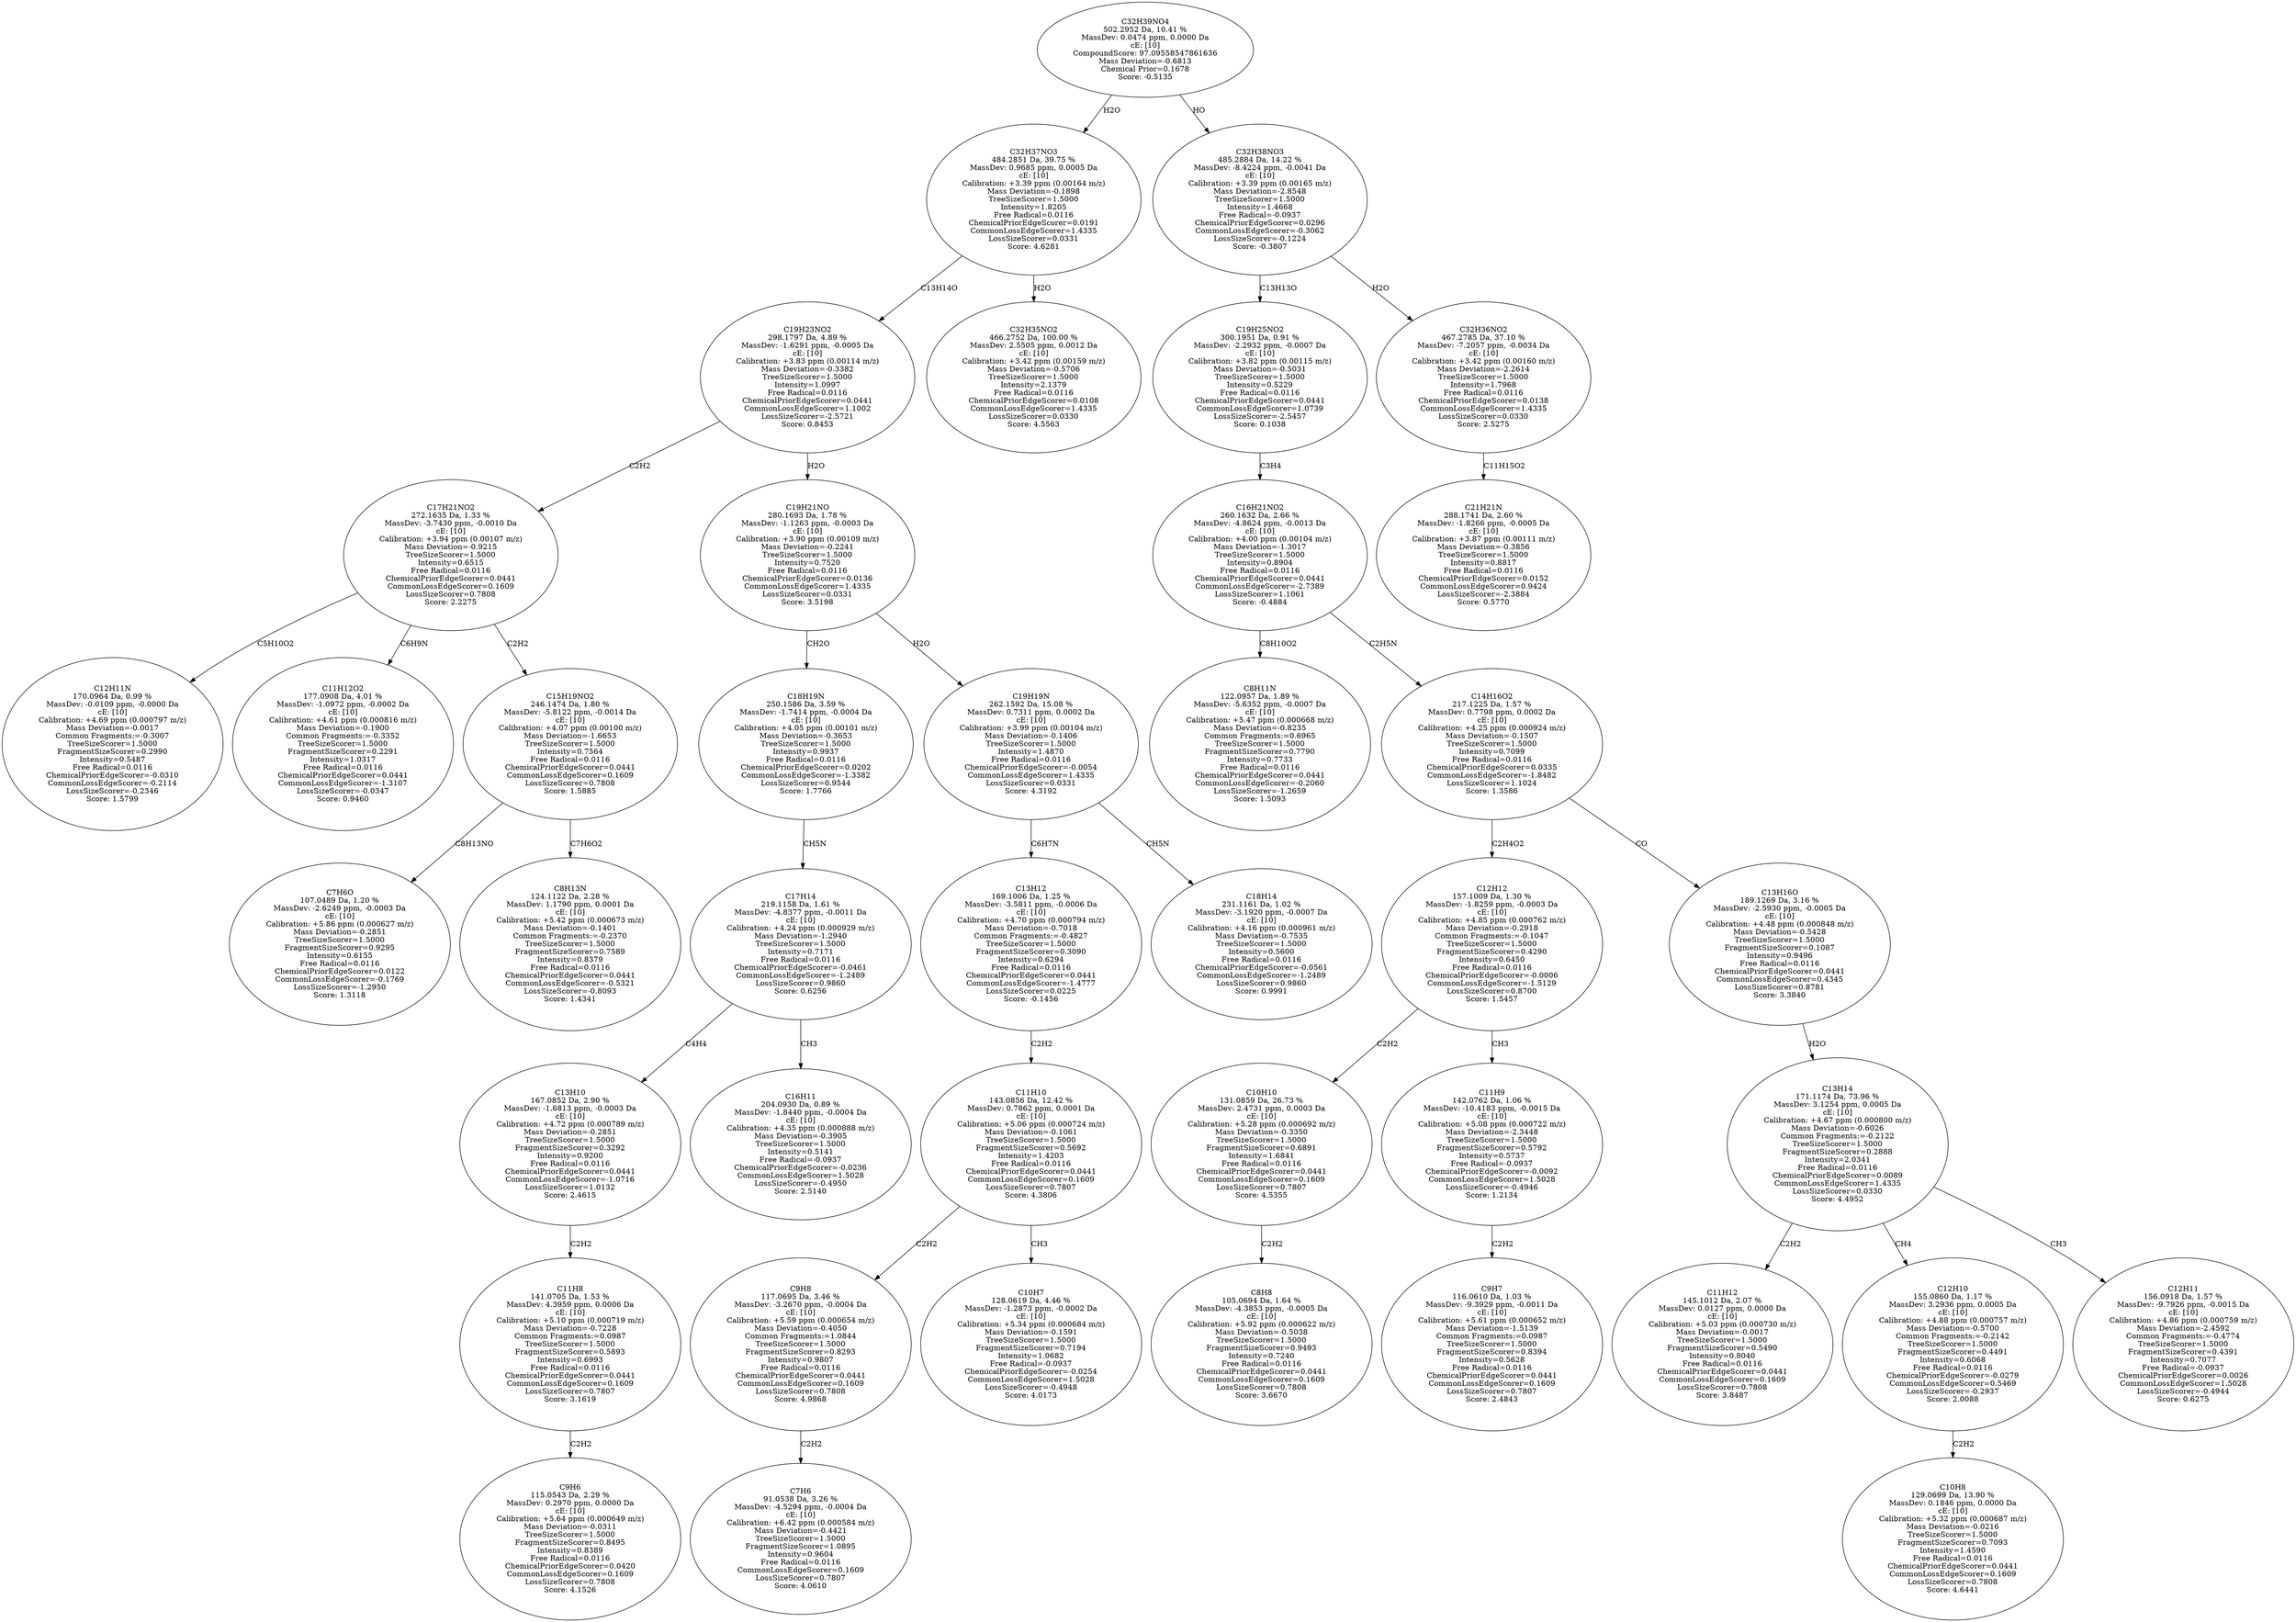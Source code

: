 strict digraph {
v1 [label="C12H11N\n170.0964 Da, 0.99 %\nMassDev: -0.0109 ppm, -0.0000 Da\ncE: [10]\nCalibration: +4.69 ppm (0.000797 m/z)\nMass Deviation=-0.0017\nCommon Fragments:=-0.3007\nTreeSizeScorer=1.5000\nFragmentSizeScorer=0.2990\nIntensity=0.5487\nFree Radical=0.0116\nChemicalPriorEdgeScorer=-0.0310\nCommonLossEdgeScorer=-0.2114\nLossSizeScorer=-0.2346\nScore: 1.5799"];
v2 [label="C11H12O2\n177.0908 Da, 4.01 %\nMassDev: -1.0972 ppm, -0.0002 Da\ncE: [10]\nCalibration: +4.61 ppm (0.000816 m/z)\nMass Deviation=-0.1900\nCommon Fragments:=-0.3352\nTreeSizeScorer=1.5000\nFragmentSizeScorer=0.2291\nIntensity=1.0317\nFree Radical=0.0116\nChemicalPriorEdgeScorer=0.0441\nCommonLossEdgeScorer=-1.3107\nLossSizeScorer=-0.0347\nScore: 0.9460"];
v3 [label="C7H6O\n107.0489 Da, 1.20 %\nMassDev: -2.6249 ppm, -0.0003 Da\ncE: [10]\nCalibration: +5.86 ppm (0.000627 m/z)\nMass Deviation=-0.2851\nTreeSizeScorer=1.5000\nFragmentSizeScorer=0.9295\nIntensity=0.6155\nFree Radical=0.0116\nChemicalPriorEdgeScorer=0.0122\nCommonLossEdgeScorer=-0.1769\nLossSizeScorer=-1.2950\nScore: 1.3118"];
v4 [label="C8H13N\n124.1122 Da, 2.28 %\nMassDev: 1.1790 ppm, 0.0001 Da\ncE: [10]\nCalibration: +5.42 ppm (0.000673 m/z)\nMass Deviation=-0.1401\nCommon Fragments:=-0.2370\nTreeSizeScorer=1.5000\nFragmentSizeScorer=0.7589\nIntensity=0.8379\nFree Radical=0.0116\nChemicalPriorEdgeScorer=0.0441\nCommonLossEdgeScorer=-0.5321\nLossSizeScorer=-0.8093\nScore: 1.4341"];
v5 [label="C15H19NO2\n246.1474 Da, 1.80 %\nMassDev: -5.8122 ppm, -0.0014 Da\ncE: [10]\nCalibration: +4.07 ppm (0.00100 m/z)\nMass Deviation=-1.6653\nTreeSizeScorer=1.5000\nIntensity=0.7564\nFree Radical=0.0116\nChemicalPriorEdgeScorer=0.0441\nCommonLossEdgeScorer=0.1609\nLossSizeScorer=0.7808\nScore: 1.5885"];
v6 [label="C17H21NO2\n272.1635 Da, 1.33 %\nMassDev: -3.7430 ppm, -0.0010 Da\ncE: [10]\nCalibration: +3.94 ppm (0.00107 m/z)\nMass Deviation=-0.9215\nTreeSizeScorer=1.5000\nIntensity=0.6515\nFree Radical=0.0116\nChemicalPriorEdgeScorer=0.0441\nCommonLossEdgeScorer=0.1609\nLossSizeScorer=0.7808\nScore: 2.2275"];
v7 [label="C9H6\n115.0543 Da, 2.29 %\nMassDev: 0.2970 ppm, 0.0000 Da\ncE: [10]\nCalibration: +5.64 ppm (0.000649 m/z)\nMass Deviation=-0.0311\nTreeSizeScorer=1.5000\nFragmentSizeScorer=0.8495\nIntensity=0.8389\nFree Radical=0.0116\nChemicalPriorEdgeScorer=0.0420\nCommonLossEdgeScorer=0.1609\nLossSizeScorer=0.7808\nScore: 4.1526"];
v8 [label="C11H8\n141.0705 Da, 1.53 %\nMassDev: 4.3959 ppm, 0.0006 Da\ncE: [10]\nCalibration: +5.10 ppm (0.000719 m/z)\nMass Deviation=-0.7228\nCommon Fragments:=0.0987\nTreeSizeScorer=1.5000\nFragmentSizeScorer=0.5893\nIntensity=0.6993\nFree Radical=0.0116\nChemicalPriorEdgeScorer=0.0441\nCommonLossEdgeScorer=0.1609\nLossSizeScorer=0.7807\nScore: 3.1619"];
v9 [label="C13H10\n167.0852 Da, 2.90 %\nMassDev: -1.6813 ppm, -0.0003 Da\ncE: [10]\nCalibration: +4.72 ppm (0.000789 m/z)\nMass Deviation=-0.2851\nTreeSizeScorer=1.5000\nFragmentSizeScorer=0.3292\nIntensity=0.9200\nFree Radical=0.0116\nChemicalPriorEdgeScorer=0.0441\nCommonLossEdgeScorer=-1.0716\nLossSizeScorer=1.0132\nScore: 2.4615"];
v10 [label="C16H11\n204.0930 Da, 0.89 %\nMassDev: -1.8440 ppm, -0.0004 Da\ncE: [10]\nCalibration: +4.35 ppm (0.000888 m/z)\nMass Deviation=-0.3905\nTreeSizeScorer=1.5000\nIntensity=0.5141\nFree Radical=-0.0937\nChemicalPriorEdgeScorer=-0.0236\nCommonLossEdgeScorer=1.5028\nLossSizeScorer=-0.4950\nScore: 2.5140"];
v11 [label="C17H14\n219.1158 Da, 1.61 %\nMassDev: -4.8377 ppm, -0.0011 Da\ncE: [10]\nCalibration: +4.24 ppm (0.000929 m/z)\nMass Deviation=-1.2940\nTreeSizeScorer=1.5000\nIntensity=0.7171\nFree Radical=0.0116\nChemicalPriorEdgeScorer=-0.0461\nCommonLossEdgeScorer=-1.2489\nLossSizeScorer=0.9860\nScore: 0.6256"];
v12 [label="C18H19N\n250.1586 Da, 3.59 %\nMassDev: -1.7414 ppm, -0.0004 Da\ncE: [10]\nCalibration: +4.05 ppm (0.00101 m/z)\nMass Deviation=-0.3653\nTreeSizeScorer=1.5000\nIntensity=0.9937\nFree Radical=0.0116\nChemicalPriorEdgeScorer=0.0202\nCommonLossEdgeScorer=-1.3382\nLossSizeScorer=0.9544\nScore: 1.7766"];
v13 [label="C7H6\n91.0538 Da, 3.26 %\nMassDev: -4.5294 ppm, -0.0004 Da\ncE: [10]\nCalibration: +6.42 ppm (0.000584 m/z)\nMass Deviation=-0.4421\nTreeSizeScorer=1.5000\nFragmentSizeScorer=1.0895\nIntensity=0.9604\nFree Radical=0.0116\nCommonLossEdgeScorer=0.1609\nLossSizeScorer=0.7807\nScore: 4.0610"];
v14 [label="C9H8\n117.0695 Da, 3.46 %\nMassDev: -3.2670 ppm, -0.0004 Da\ncE: [10]\nCalibration: +5.59 ppm (0.000654 m/z)\nMass Deviation=-0.4050\nCommon Fragments:=1.0844\nTreeSizeScorer=1.5000\nFragmentSizeScorer=0.8293\nIntensity=0.9807\nFree Radical=0.0116\nChemicalPriorEdgeScorer=0.0441\nCommonLossEdgeScorer=0.1609\nLossSizeScorer=0.7808\nScore: 4.9868"];
v15 [label="C10H7\n128.0619 Da, 4.46 %\nMassDev: -1.2873 ppm, -0.0002 Da\ncE: [10]\nCalibration: +5.34 ppm (0.000684 m/z)\nMass Deviation=-0.1591\nTreeSizeScorer=1.5000\nFragmentSizeScorer=0.7194\nIntensity=1.0682\nFree Radical=-0.0937\nChemicalPriorEdgeScorer=-0.0254\nCommonLossEdgeScorer=1.5028\nLossSizeScorer=-0.4948\nScore: 4.0173"];
v16 [label="C11H10\n143.0856 Da, 12.42 %\nMassDev: 0.7862 ppm, 0.0001 Da\ncE: [10]\nCalibration: +5.06 ppm (0.000724 m/z)\nMass Deviation=-0.1061\nTreeSizeScorer=1.5000\nFragmentSizeScorer=0.5692\nIntensity=1.4203\nFree Radical=0.0116\nChemicalPriorEdgeScorer=0.0441\nCommonLossEdgeScorer=0.1609\nLossSizeScorer=0.7807\nScore: 4.3806"];
v17 [label="C13H12\n169.1006 Da, 1.25 %\nMassDev: -3.5811 ppm, -0.0006 Da\ncE: [10]\nCalibration: +4.70 ppm (0.000794 m/z)\nMass Deviation=-0.7018\nCommon Fragments:=-0.4827\nTreeSizeScorer=1.5000\nFragmentSizeScorer=0.3090\nIntensity=0.6294\nFree Radical=0.0116\nChemicalPriorEdgeScorer=0.0441\nCommonLossEdgeScorer=-1.4777\nLossSizeScorer=0.0225\nScore: -0.1456"];
v18 [label="C18H14\n231.1161 Da, 1.02 %\nMassDev: -3.1920 ppm, -0.0007 Da\ncE: [10]\nCalibration: +4.16 ppm (0.000961 m/z)\nMass Deviation=-0.7535\nTreeSizeScorer=1.5000\nIntensity=0.5600\nFree Radical=0.0116\nChemicalPriorEdgeScorer=-0.0561\nCommonLossEdgeScorer=-1.2489\nLossSizeScorer=0.9860\nScore: 0.9991"];
v19 [label="C19H19N\n262.1592 Da, 15.08 %\nMassDev: 0.7311 ppm, 0.0002 Da\ncE: [10]\nCalibration: +3.99 ppm (0.00104 m/z)\nMass Deviation=-0.1406\nTreeSizeScorer=1.5000\nIntensity=1.4870\nFree Radical=0.0116\nChemicalPriorEdgeScorer=-0.0054\nCommonLossEdgeScorer=1.4335\nLossSizeScorer=0.0331\nScore: 4.3192"];
v20 [label="C19H21NO\n280.1693 Da, 1.78 %\nMassDev: -1.1263 ppm, -0.0003 Da\ncE: [10]\nCalibration: +3.90 ppm (0.00109 m/z)\nMass Deviation=-0.2241\nTreeSizeScorer=1.5000\nIntensity=0.7520\nFree Radical=0.0116\nChemicalPriorEdgeScorer=0.0136\nCommonLossEdgeScorer=1.4335\nLossSizeScorer=0.0331\nScore: 3.5198"];
v21 [label="C19H23NO2\n298.1797 Da, 4.89 %\nMassDev: -1.6291 ppm, -0.0005 Da\ncE: [10]\nCalibration: +3.83 ppm (0.00114 m/z)\nMass Deviation=-0.3382\nTreeSizeScorer=1.5000\nIntensity=1.0997\nFree Radical=0.0116\nChemicalPriorEdgeScorer=0.0441\nCommonLossEdgeScorer=1.1002\nLossSizeScorer=-2.5721\nScore: 0.8453"];
v22 [label="C32H35NO2\n466.2752 Da, 100.00 %\nMassDev: 2.5505 ppm, 0.0012 Da\ncE: [10]\nCalibration: +3.42 ppm (0.00159 m/z)\nMass Deviation=-0.5706\nTreeSizeScorer=1.5000\nIntensity=2.1379\nFree Radical=0.0116\nChemicalPriorEdgeScorer=0.0108\nCommonLossEdgeScorer=1.4335\nLossSizeScorer=0.0330\nScore: 4.5563"];
v23 [label="C32H37NO3\n484.2851 Da, 39.75 %\nMassDev: 0.9685 ppm, 0.0005 Da\ncE: [10]\nCalibration: +3.39 ppm (0.00164 m/z)\nMass Deviation=-0.1898\nTreeSizeScorer=1.5000\nIntensity=1.8205\nFree Radical=0.0116\nChemicalPriorEdgeScorer=0.0191\nCommonLossEdgeScorer=1.4335\nLossSizeScorer=0.0331\nScore: 4.6281"];
v24 [label="C8H11N\n122.0957 Da, 1.89 %\nMassDev: -5.6352 ppm, -0.0007 Da\ncE: [10]\nCalibration: +5.47 ppm (0.000668 m/z)\nMass Deviation=-0.8235\nCommon Fragments:=0.6965\nTreeSizeScorer=1.5000\nFragmentSizeScorer=0.7790\nIntensity=0.7733\nFree Radical=0.0116\nChemicalPriorEdgeScorer=0.0441\nCommonLossEdgeScorer=-0.2060\nLossSizeScorer=-1.2659\nScore: 1.5093"];
v25 [label="C8H8\n105.0694 Da, 1.64 %\nMassDev: -4.3853 ppm, -0.0005 Da\ncE: [10]\nCalibration: +5.92 ppm (0.000622 m/z)\nMass Deviation=-0.5038\nTreeSizeScorer=1.5000\nFragmentSizeScorer=0.9493\nIntensity=0.7240\nFree Radical=0.0116\nChemicalPriorEdgeScorer=0.0441\nCommonLossEdgeScorer=0.1609\nLossSizeScorer=0.7808\nScore: 3.6670"];
v26 [label="C10H10\n131.0859 Da, 26.73 %\nMassDev: 2.4731 ppm, 0.0003 Da\ncE: [10]\nCalibration: +5.28 ppm (0.000692 m/z)\nMass Deviation=-0.3350\nTreeSizeScorer=1.5000\nFragmentSizeScorer=0.6891\nIntensity=1.6841\nFree Radical=0.0116\nChemicalPriorEdgeScorer=0.0441\nCommonLossEdgeScorer=0.1609\nLossSizeScorer=0.7807\nScore: 4.5355"];
v27 [label="C9H7\n116.0610 Da, 1.03 %\nMassDev: -9.3929 ppm, -0.0011 Da\ncE: [10]\nCalibration: +5.61 ppm (0.000652 m/z)\nMass Deviation=-1.5139\nCommon Fragments:=0.0987\nTreeSizeScorer=1.5000\nFragmentSizeScorer=0.8394\nIntensity=0.5628\nFree Radical=0.0116\nChemicalPriorEdgeScorer=0.0441\nCommonLossEdgeScorer=0.1609\nLossSizeScorer=0.7807\nScore: 2.4843"];
v28 [label="C11H9\n142.0762 Da, 1.06 %\nMassDev: -10.4183 ppm, -0.0015 Da\ncE: [10]\nCalibration: +5.08 ppm (0.000722 m/z)\nMass Deviation=-2.3448\nTreeSizeScorer=1.5000\nFragmentSizeScorer=0.5792\nIntensity=0.5737\nFree Radical=-0.0937\nChemicalPriorEdgeScorer=-0.0092\nCommonLossEdgeScorer=1.5028\nLossSizeScorer=-0.4946\nScore: 1.2134"];
v29 [label="C12H12\n157.1009 Da, 1.30 %\nMassDev: -1.8259 ppm, -0.0003 Da\ncE: [10]\nCalibration: +4.85 ppm (0.000762 m/z)\nMass Deviation=-0.2918\nCommon Fragments:=-0.1047\nTreeSizeScorer=1.5000\nFragmentSizeScorer=0.4290\nIntensity=0.6450\nFree Radical=0.0116\nChemicalPriorEdgeScorer=-0.0006\nCommonLossEdgeScorer=-1.5129\nLossSizeScorer=0.8700\nScore: 1.5457"];
v30 [label="C11H12\n145.1012 Da, 2.07 %\nMassDev: 0.0127 ppm, 0.0000 Da\ncE: [10]\nCalibration: +5.03 ppm (0.000730 m/z)\nMass Deviation=-0.0017\nTreeSizeScorer=1.5000\nFragmentSizeScorer=0.5490\nIntensity=0.8040\nFree Radical=0.0116\nChemicalPriorEdgeScorer=0.0441\nCommonLossEdgeScorer=0.1609\nLossSizeScorer=0.7808\nScore: 3.8487"];
v31 [label="C10H8\n129.0699 Da, 13.90 %\nMassDev: 0.1846 ppm, 0.0000 Da\ncE: [10]\nCalibration: +5.32 ppm (0.000687 m/z)\nMass Deviation=-0.0216\nTreeSizeScorer=1.5000\nFragmentSizeScorer=0.7093\nIntensity=1.4590\nFree Radical=0.0116\nChemicalPriorEdgeScorer=0.0441\nCommonLossEdgeScorer=0.1609\nLossSizeScorer=0.7808\nScore: 4.6441"];
v32 [label="C12H10\n155.0860 Da, 1.17 %\nMassDev: 3.2936 ppm, 0.0005 Da\ncE: [10]\nCalibration: +4.88 ppm (0.000757 m/z)\nMass Deviation=-0.5700\nCommon Fragments:=-0.2142\nTreeSizeScorer=1.5000\nFragmentSizeScorer=0.4491\nIntensity=0.6068\nFree Radical=0.0116\nChemicalPriorEdgeScorer=-0.0279\nCommonLossEdgeScorer=0.5469\nLossSizeScorer=-0.2937\nScore: 2.0088"];
v33 [label="C12H11\n156.0918 Da, 1.57 %\nMassDev: -9.7926 ppm, -0.0015 Da\ncE: [10]\nCalibration: +4.86 ppm (0.000759 m/z)\nMass Deviation=-2.4592\nCommon Fragments:=-0.4774\nTreeSizeScorer=1.5000\nFragmentSizeScorer=0.4391\nIntensity=0.7077\nFree Radical=-0.0937\nChemicalPriorEdgeScorer=0.0026\nCommonLossEdgeScorer=1.5028\nLossSizeScorer=-0.4944\nScore: 0.6275"];
v34 [label="C13H14\n171.1174 Da, 73.96 %\nMassDev: 3.1254 ppm, 0.0005 Da\ncE: [10]\nCalibration: +4.67 ppm (0.000800 m/z)\nMass Deviation=-0.6026\nCommon Fragments:=-0.2122\nTreeSizeScorer=1.5000\nFragmentSizeScorer=0.2888\nIntensity=2.0341\nFree Radical=0.0116\nChemicalPriorEdgeScorer=0.0089\nCommonLossEdgeScorer=1.4335\nLossSizeScorer=0.0330\nScore: 4.4952"];
v35 [label="C13H16O\n189.1269 Da, 3.16 %\nMassDev: -2.5930 ppm, -0.0005 Da\ncE: [10]\nCalibration: +4.48 ppm (0.000848 m/z)\nMass Deviation=-0.5428\nTreeSizeScorer=1.5000\nFragmentSizeScorer=0.1087\nIntensity=0.9496\nFree Radical=0.0116\nChemicalPriorEdgeScorer=0.0441\nCommonLossEdgeScorer=0.4345\nLossSizeScorer=0.8781\nScore: 3.3840"];
v36 [label="C14H16O2\n217.1225 Da, 1.57 %\nMassDev: 0.7798 ppm, 0.0002 Da\ncE: [10]\nCalibration: +4.25 ppm (0.000924 m/z)\nMass Deviation=-0.1507\nTreeSizeScorer=1.5000\nIntensity=0.7099\nFree Radical=0.0116\nChemicalPriorEdgeScorer=0.0335\nCommonLossEdgeScorer=-1.8482\nLossSizeScorer=1.1024\nScore: 1.3586"];
v37 [label="C16H21NO2\n260.1632 Da, 2.66 %\nMassDev: -4.8624 ppm, -0.0013 Da\ncE: [10]\nCalibration: +4.00 ppm (0.00104 m/z)\nMass Deviation=-1.3017\nTreeSizeScorer=1.5000\nIntensity=0.8904\nFree Radical=0.0116\nChemicalPriorEdgeScorer=0.0441\nCommonLossEdgeScorer=-2.7389\nLossSizeScorer=1.1061\nScore: -0.4884"];
v38 [label="C19H25NO2\n300.1951 Da, 0.91 %\nMassDev: -2.2932 ppm, -0.0007 Da\ncE: [10]\nCalibration: +3.82 ppm (0.00115 m/z)\nMass Deviation=-0.5031\nTreeSizeScorer=1.5000\nIntensity=0.5229\nFree Radical=0.0116\nChemicalPriorEdgeScorer=0.0441\nCommonLossEdgeScorer=1.0739\nLossSizeScorer=-2.5457\nScore: 0.1038"];
v39 [label="C21H21N\n288.1741 Da, 2.60 %\nMassDev: -1.8266 ppm, -0.0005 Da\ncE: [10]\nCalibration: +3.87 ppm (0.00111 m/z)\nMass Deviation=-0.3856\nTreeSizeScorer=1.5000\nIntensity=0.8817\nFree Radical=0.0116\nChemicalPriorEdgeScorer=0.0152\nCommonLossEdgeScorer=0.9424\nLossSizeScorer=-2.3884\nScore: 0.5770"];
v40 [label="C32H36NO2\n467.2785 Da, 37.10 %\nMassDev: -7.2057 ppm, -0.0034 Da\ncE: [10]\nCalibration: +3.42 ppm (0.00160 m/z)\nMass Deviation=-2.2614\nTreeSizeScorer=1.5000\nIntensity=1.7968\nFree Radical=0.0116\nChemicalPriorEdgeScorer=0.0138\nCommonLossEdgeScorer=1.4335\nLossSizeScorer=0.0330\nScore: 2.5275"];
v41 [label="C32H38NO3\n485.2884 Da, 14.22 %\nMassDev: -8.4224 ppm, -0.0041 Da\ncE: [10]\nCalibration: +3.39 ppm (0.00165 m/z)\nMass Deviation=-2.8548\nTreeSizeScorer=1.5000\nIntensity=1.4668\nFree Radical=-0.0937\nChemicalPriorEdgeScorer=0.0296\nCommonLossEdgeScorer=-0.3062\nLossSizeScorer=-0.1224\nScore: -0.3807"];
v42 [label="C32H39NO4\n502.2952 Da, 10.41 %\nMassDev: 0.0474 ppm, 0.0000 Da\ncE: [10]\nCompoundScore: 97.09558547861636\nMass Deviation=-0.6813\nChemical Prior=0.1678\nScore: -0.5135"];
v6 -> v1 [label="C5H10O2"];
v6 -> v2 [label="C6H9N"];
v5 -> v3 [label="C8H13NO"];
v5 -> v4 [label="C7H6O2"];
v6 -> v5 [label="C2H2"];
v21 -> v6 [label="C2H2"];
v8 -> v7 [label="C2H2"];
v9 -> v8 [label="C2H2"];
v11 -> v9 [label="C4H4"];
v11 -> v10 [label="CH3"];
v12 -> v11 [label="CH5N"];
v20 -> v12 [label="CH2O"];
v14 -> v13 [label="C2H2"];
v16 -> v14 [label="C2H2"];
v16 -> v15 [label="CH3"];
v17 -> v16 [label="C2H2"];
v19 -> v17 [label="C6H7N"];
v19 -> v18 [label="CH5N"];
v20 -> v19 [label="H2O"];
v21 -> v20 [label="H2O"];
v23 -> v21 [label="C13H14O"];
v23 -> v22 [label="H2O"];
v42 -> v23 [label="H2O"];
v37 -> v24 [label="C8H10O2"];
v26 -> v25 [label="C2H2"];
v29 -> v26 [label="C2H2"];
v28 -> v27 [label="C2H2"];
v29 -> v28 [label="CH3"];
v36 -> v29 [label="C2H4O2"];
v34 -> v30 [label="C2H2"];
v32 -> v31 [label="C2H2"];
v34 -> v32 [label="CH4"];
v34 -> v33 [label="CH3"];
v35 -> v34 [label="H2O"];
v36 -> v35 [label="CO"];
v37 -> v36 [label="C2H5N"];
v38 -> v37 [label="C3H4"];
v41 -> v38 [label="C13H13O"];
v40 -> v39 [label="C11H15O2"];
v41 -> v40 [label="H2O"];
v42 -> v41 [label="HO"];
}